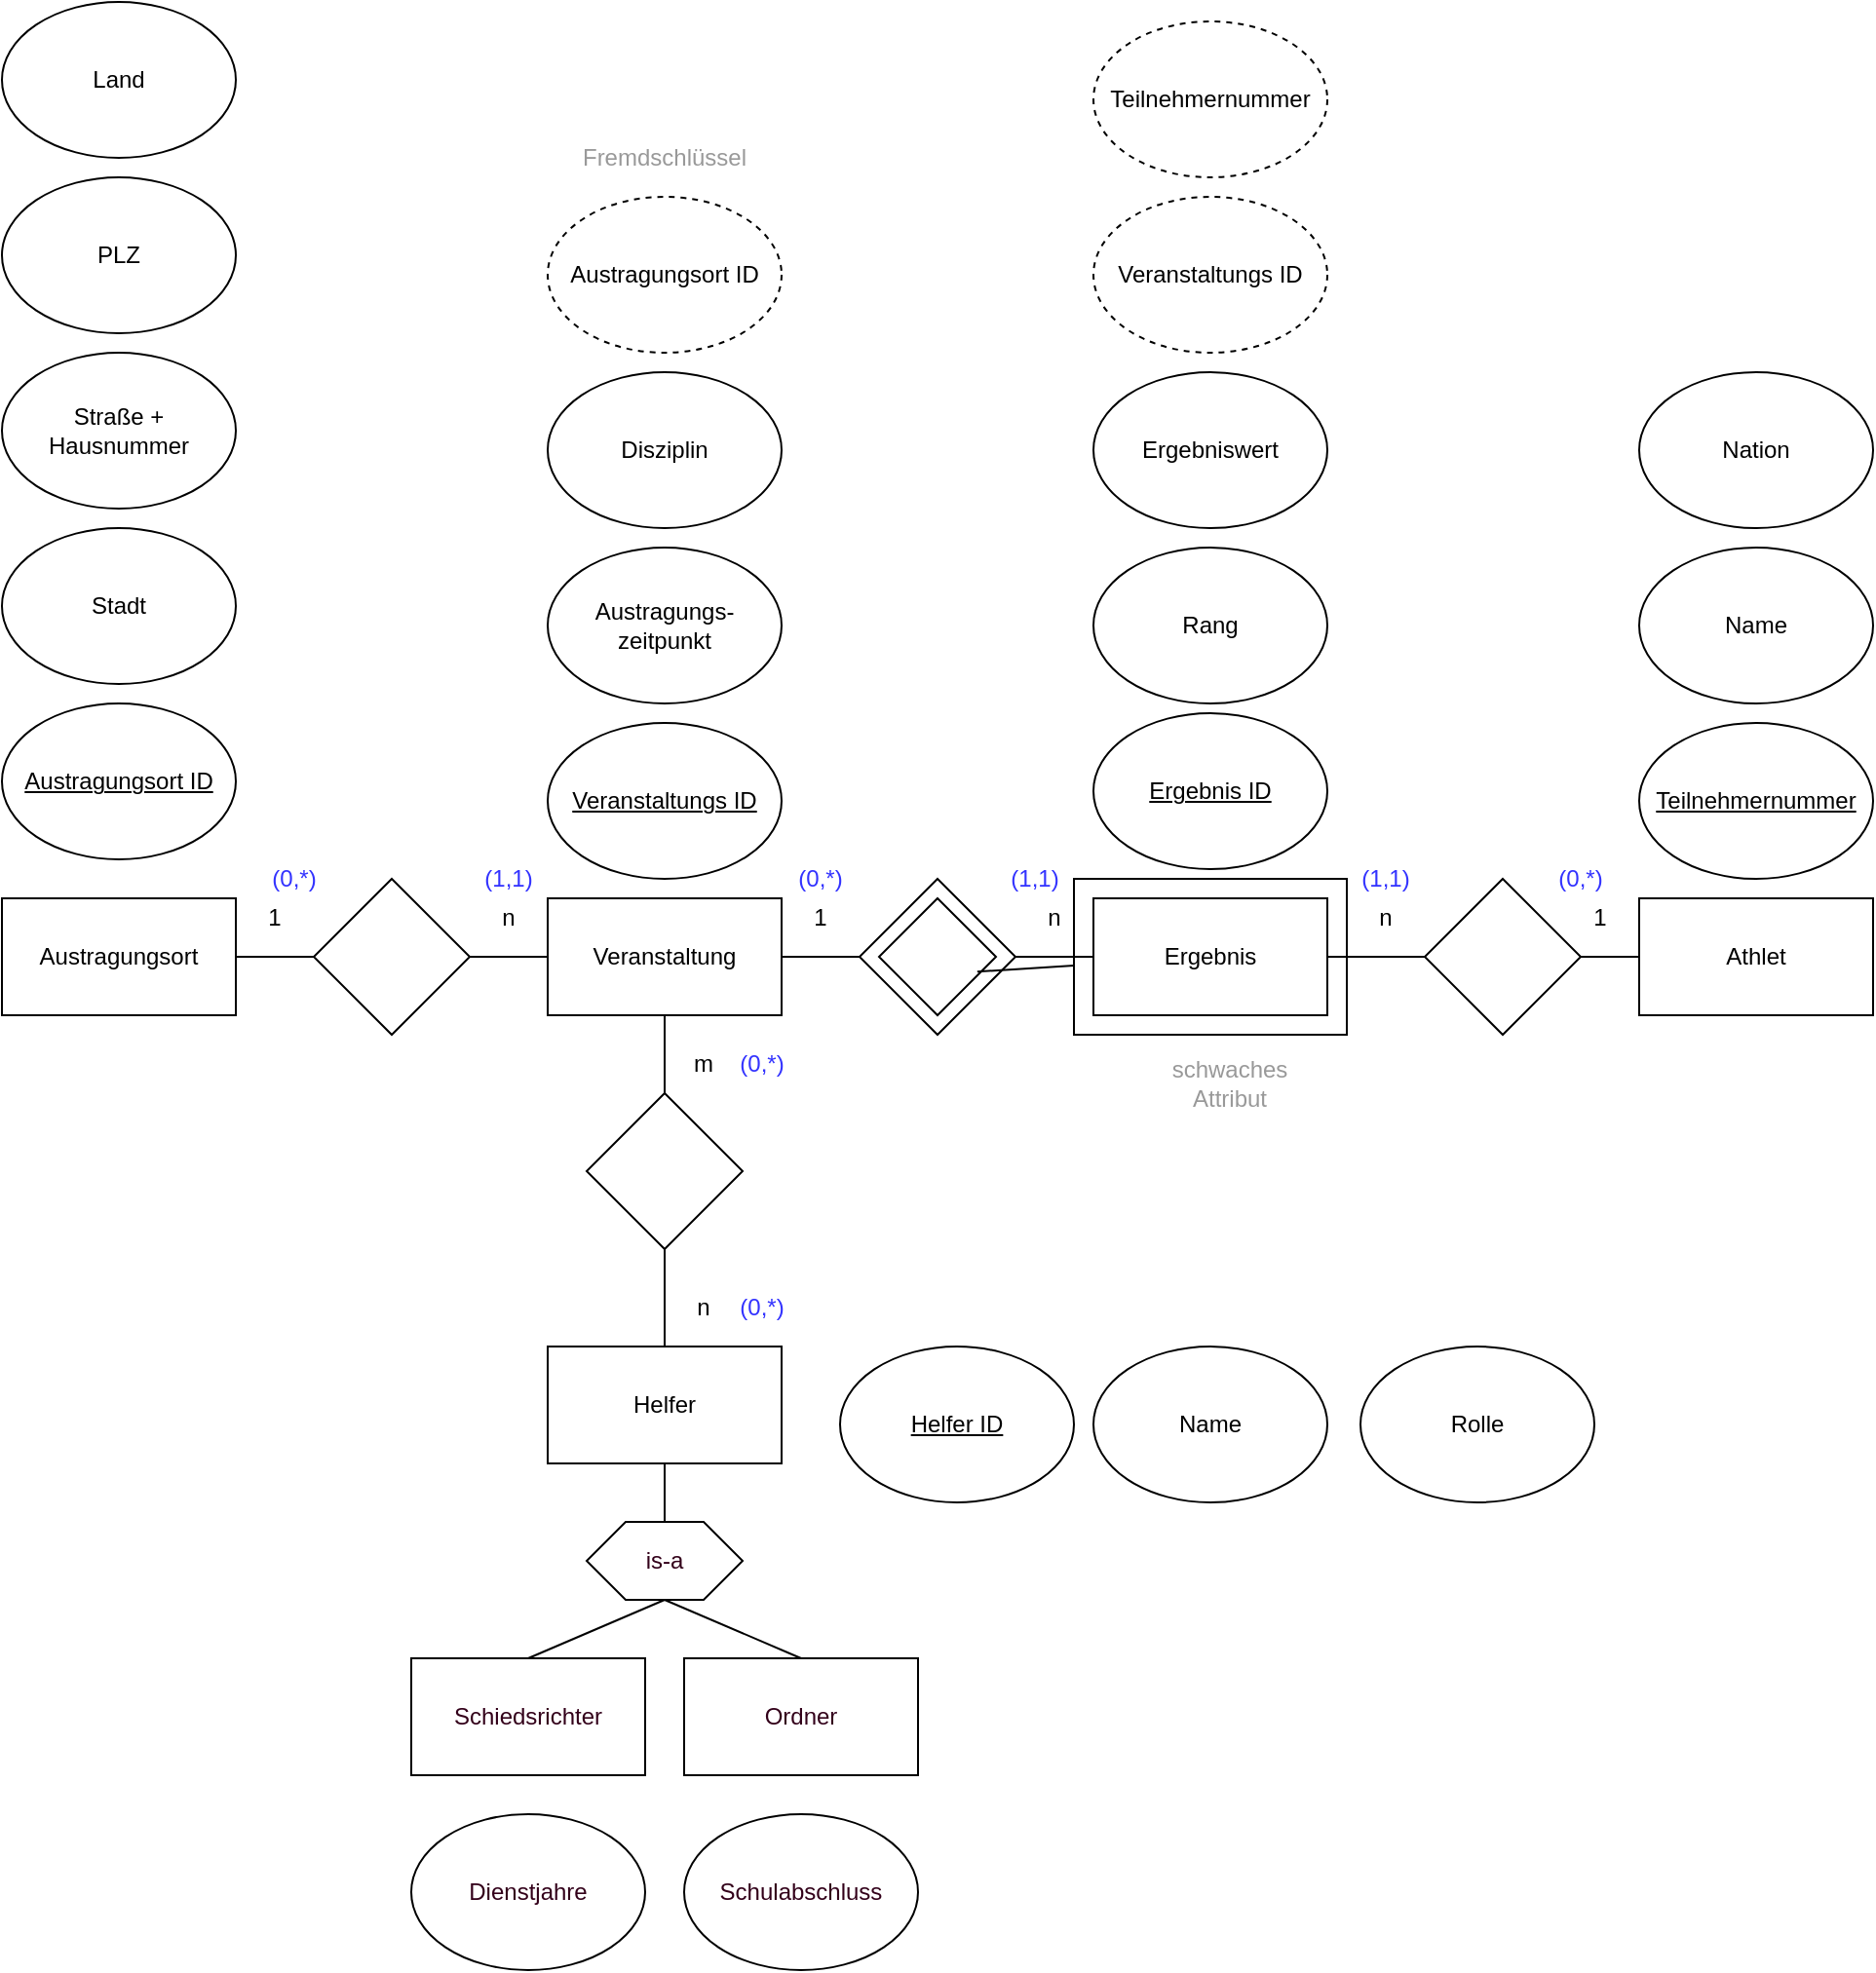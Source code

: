 <mxfile version="13.2.4" type="device"><diagram id="1wir08iwnFoNyQBWrYOn" name="Page-1"><mxGraphModel dx="434" dy="250" grid="1" gridSize="10" guides="1" tooltips="1" connect="1" arrows="1" fold="1" page="1" pageScale="1" pageWidth="1654" pageHeight="1169" math="0" shadow="0"><root><mxCell id="0"/><mxCell id="1" parent="0"/><mxCell id="u5IPkqRMdlEU--D540hI-1" value="" style="rhombus;whiteSpace=wrap;html=1;" parent="1" vertex="1"><mxGeometry x="230" y="500" width="80" height="80" as="geometry"/></mxCell><mxCell id="u5IPkqRMdlEU--D540hI-2" value="Veranstaltung" style="rounded=0;whiteSpace=wrap;html=1;" parent="1" vertex="1"><mxGeometry x="350" y="510" width="120" height="60" as="geometry"/></mxCell><mxCell id="u5IPkqRMdlEU--D540hI-3" value="Veranstaltungs ID" style="ellipse;whiteSpace=wrap;html=1;fontStyle=4" parent="1" vertex="1"><mxGeometry x="350" y="420" width="120" height="80" as="geometry"/></mxCell><mxCell id="u5IPkqRMdlEU--D540hI-4" value="Austragungs-zeitpunkt" style="ellipse;whiteSpace=wrap;html=1;" parent="1" vertex="1"><mxGeometry x="350" y="330" width="120" height="80" as="geometry"/></mxCell><mxCell id="u5IPkqRMdlEU--D540hI-5" value="Disziplin" style="ellipse;whiteSpace=wrap;html=1;" parent="1" vertex="1"><mxGeometry x="350" y="240" width="120" height="80" as="geometry"/></mxCell><mxCell id="u5IPkqRMdlEU--D540hI-6" value="Athlet" style="rounded=0;whiteSpace=wrap;html=1;" parent="1" vertex="1"><mxGeometry x="910" y="510" width="120" height="60" as="geometry"/></mxCell><mxCell id="u5IPkqRMdlEU--D540hI-7" value="Teilnehmernummer" style="ellipse;whiteSpace=wrap;html=1;fontStyle=4" parent="1" vertex="1"><mxGeometry x="910" y="420" width="120" height="80" as="geometry"/></mxCell><mxCell id="u5IPkqRMdlEU--D540hI-8" value="Name" style="ellipse;whiteSpace=wrap;html=1;" parent="1" vertex="1"><mxGeometry x="910" y="330" width="120" height="80" as="geometry"/></mxCell><mxCell id="u5IPkqRMdlEU--D540hI-9" value="Nation" style="ellipse;whiteSpace=wrap;html=1;" parent="1" vertex="1"><mxGeometry x="910" y="240" width="120" height="80" as="geometry"/></mxCell><mxCell id="u5IPkqRMdlEU--D540hI-10" value="Austragungsort" style="rounded=0;whiteSpace=wrap;html=1;" parent="1" vertex="1"><mxGeometry x="70" y="510" width="120" height="60" as="geometry"/></mxCell><mxCell id="u5IPkqRMdlEU--D540hI-11" value="Austragungsort ID" style="ellipse;whiteSpace=wrap;html=1;fontStyle=4" parent="1" vertex="1"><mxGeometry x="70" y="410" width="120" height="80" as="geometry"/></mxCell><mxCell id="u5IPkqRMdlEU--D540hI-12" value="Stadt" style="ellipse;whiteSpace=wrap;html=1;" parent="1" vertex="1"><mxGeometry x="70" y="320" width="120" height="80" as="geometry"/></mxCell><mxCell id="u5IPkqRMdlEU--D540hI-13" value="Straße + Hausnummer" style="ellipse;whiteSpace=wrap;html=1;" parent="1" vertex="1"><mxGeometry x="70" y="230" width="120" height="80" as="geometry"/></mxCell><mxCell id="u5IPkqRMdlEU--D540hI-14" value="PLZ" style="ellipse;whiteSpace=wrap;html=1;" parent="1" vertex="1"><mxGeometry x="70" y="140" width="120" height="80" as="geometry"/></mxCell><mxCell id="u5IPkqRMdlEU--D540hI-15" value="Land" style="ellipse;whiteSpace=wrap;html=1;" parent="1" vertex="1"><mxGeometry x="70" y="50" width="120" height="80" as="geometry"/></mxCell><mxCell id="u5IPkqRMdlEU--D540hI-16" value="Helfer" style="rounded=0;whiteSpace=wrap;html=1;" parent="1" vertex="1"><mxGeometry x="350" y="740" width="120" height="60" as="geometry"/></mxCell><mxCell id="u5IPkqRMdlEU--D540hI-17" value="Helfer ID" style="ellipse;whiteSpace=wrap;html=1;fontStyle=4" parent="1" vertex="1"><mxGeometry x="500" y="740" width="120" height="80" as="geometry"/></mxCell><mxCell id="u5IPkqRMdlEU--D540hI-18" value="Ergebnis" style="rounded=0;whiteSpace=wrap;html=1;comic=0;" parent="1" vertex="1"><mxGeometry x="630" y="510" width="120" height="60" as="geometry"/></mxCell><mxCell id="u5IPkqRMdlEU--D540hI-19" value="Name" style="ellipse;whiteSpace=wrap;html=1;" parent="1" vertex="1"><mxGeometry x="630" y="740" width="120" height="80" as="geometry"/></mxCell><mxCell id="u5IPkqRMdlEU--D540hI-23" value="Ergebnis ID" style="ellipse;whiteSpace=wrap;html=1;fontStyle=4" parent="1" vertex="1"><mxGeometry x="630" y="415" width="120" height="80" as="geometry"/></mxCell><mxCell id="u5IPkqRMdlEU--D540hI-24" value="Rang" style="ellipse;whiteSpace=wrap;html=1;" parent="1" vertex="1"><mxGeometry x="630" y="330" width="120" height="80" as="geometry"/></mxCell><mxCell id="u5IPkqRMdlEU--D540hI-25" value="Ergebniswert" style="ellipse;whiteSpace=wrap;html=1;" parent="1" vertex="1"><mxGeometry x="630" y="240" width="120" height="80" as="geometry"/></mxCell><mxCell id="u5IPkqRMdlEU--D540hI-26" value="" style="endArrow=none;html=1;exitX=1;exitY=0.5;exitDx=0;exitDy=0;entryX=0;entryY=0.5;entryDx=0;entryDy=0;" parent="1" source="u5IPkqRMdlEU--D540hI-10" target="u5IPkqRMdlEU--D540hI-1" edge="1"><mxGeometry width="50" height="50" relative="1" as="geometry"><mxPoint x="240" y="680" as="sourcePoint"/><mxPoint x="290" y="630" as="targetPoint"/></mxGeometry></mxCell><mxCell id="u5IPkqRMdlEU--D540hI-27" value="" style="endArrow=none;html=1;exitX=1;exitY=0.5;exitDx=0;exitDy=0;entryX=0;entryY=0.5;entryDx=0;entryDy=0;" parent="1" source="u5IPkqRMdlEU--D540hI-1" target="u5IPkqRMdlEU--D540hI-2" edge="1"><mxGeometry width="50" height="50" relative="1" as="geometry"><mxPoint x="350" y="660" as="sourcePoint"/><mxPoint x="400" y="610" as="targetPoint"/></mxGeometry></mxCell><mxCell id="u5IPkqRMdlEU--D540hI-28" value="" style="rhombus;whiteSpace=wrap;html=1;" parent="1" vertex="1"><mxGeometry x="510" y="500" width="80" height="80" as="geometry"/></mxCell><mxCell id="u5IPkqRMdlEU--D540hI-29" value="" style="endArrow=none;html=1;exitX=1;exitY=0.5;exitDx=0;exitDy=0;entryX=0;entryY=0.5;entryDx=0;entryDy=0;" parent="1" source="u5IPkqRMdlEU--D540hI-28" edge="1"><mxGeometry width="50" height="50" relative="1" as="geometry"><mxPoint x="630" y="660" as="sourcePoint"/><mxPoint x="630.0" y="540" as="targetPoint"/></mxGeometry></mxCell><mxCell id="u5IPkqRMdlEU--D540hI-30" value="" style="endArrow=none;html=1;entryX=0;entryY=0.5;entryDx=0;entryDy=0;exitX=1;exitY=0.5;exitDx=0;exitDy=0;" parent="1" source="u5IPkqRMdlEU--D540hI-2" target="u5IPkqRMdlEU--D540hI-28" edge="1"><mxGeometry width="50" height="50" relative="1" as="geometry"><mxPoint x="380" y="680" as="sourcePoint"/><mxPoint x="430" y="630" as="targetPoint"/></mxGeometry></mxCell><mxCell id="u5IPkqRMdlEU--D540hI-31" value="" style="rhombus;whiteSpace=wrap;html=1;" parent="1" vertex="1"><mxGeometry x="800" y="500" width="80" height="80" as="geometry"/></mxCell><mxCell id="u5IPkqRMdlEU--D540hI-32" value="" style="endArrow=none;html=1;exitX=1;exitY=0.5;exitDx=0;exitDy=0;entryX=0;entryY=0.5;entryDx=0;entryDy=0;" parent="1" source="u5IPkqRMdlEU--D540hI-31" target="u5IPkqRMdlEU--D540hI-6" edge="1"><mxGeometry width="50" height="50" relative="1" as="geometry"><mxPoint x="1177" y="660" as="sourcePoint"/><mxPoint x="900" y="730" as="targetPoint"/></mxGeometry></mxCell><mxCell id="u5IPkqRMdlEU--D540hI-33" value="" style="endArrow=none;html=1;entryX=0;entryY=0.5;entryDx=0;entryDy=0;exitX=1;exitY=0.5;exitDx=0;exitDy=0;" parent="1" source="u5IPkqRMdlEU--D540hI-18" target="u5IPkqRMdlEU--D540hI-31" edge="1"><mxGeometry width="50" height="50" relative="1" as="geometry"><mxPoint x="1017.0" y="540" as="sourcePoint"/><mxPoint x="977" y="630" as="targetPoint"/></mxGeometry></mxCell><mxCell id="u5IPkqRMdlEU--D540hI-34" value="" style="rhombus;whiteSpace=wrap;html=1;" parent="1" vertex="1"><mxGeometry x="370" y="610" width="80" height="80" as="geometry"/></mxCell><mxCell id="u5IPkqRMdlEU--D540hI-35" value="" style="endArrow=none;html=1;exitX=0.5;exitY=1;exitDx=0;exitDy=0;entryX=0.5;entryY=0;entryDx=0;entryDy=0;" parent="1" source="u5IPkqRMdlEU--D540hI-2" target="u5IPkqRMdlEU--D540hI-34" edge="1"><mxGeometry width="50" height="50" relative="1" as="geometry"><mxPoint x="630" y="710" as="sourcePoint"/><mxPoint x="680" y="660" as="targetPoint"/></mxGeometry></mxCell><mxCell id="u5IPkqRMdlEU--D540hI-36" value="" style="endArrow=none;html=1;exitX=0.5;exitY=1;exitDx=0;exitDy=0;entryX=0.5;entryY=0;entryDx=0;entryDy=0;" parent="1" source="u5IPkqRMdlEU--D540hI-34" target="u5IPkqRMdlEU--D540hI-16" edge="1"><mxGeometry width="50" height="50" relative="1" as="geometry"><mxPoint x="570" y="740" as="sourcePoint"/><mxPoint x="620" y="690" as="targetPoint"/></mxGeometry></mxCell><mxCell id="u5IPkqRMdlEU--D540hI-40" value="n" style="text;html=1;strokeColor=none;fillColor=none;align=center;verticalAlign=middle;whiteSpace=wrap;rounded=0;" parent="1" vertex="1"><mxGeometry x="310" y="510" width="40" height="20" as="geometry"/></mxCell><mxCell id="u5IPkqRMdlEU--D540hI-42" value="1" style="text;html=1;strokeColor=none;fillColor=none;align=center;verticalAlign=middle;whiteSpace=wrap;rounded=0;" parent="1" vertex="1"><mxGeometry x="190" y="510" width="40" height="20" as="geometry"/></mxCell><mxCell id="u5IPkqRMdlEU--D540hI-43" value="n" style="text;html=1;strokeColor=none;fillColor=none;align=center;verticalAlign=middle;whiteSpace=wrap;rounded=0;" parent="1" vertex="1"><mxGeometry x="590" y="510" width="40" height="20" as="geometry"/></mxCell><mxCell id="u5IPkqRMdlEU--D540hI-44" value="1" style="text;html=1;strokeColor=none;fillColor=none;align=center;verticalAlign=middle;whiteSpace=wrap;rounded=0;" parent="1" vertex="1"><mxGeometry x="470" y="510" width="40" height="20" as="geometry"/></mxCell><mxCell id="u5IPkqRMdlEU--D540hI-45" value="n" style="text;html=1;strokeColor=none;fillColor=none;align=center;verticalAlign=middle;whiteSpace=wrap;rounded=0;" parent="1" vertex="1"><mxGeometry x="760" y="510" width="40" height="20" as="geometry"/></mxCell><mxCell id="u5IPkqRMdlEU--D540hI-46" value="1" style="text;html=1;strokeColor=none;fillColor=none;align=center;verticalAlign=middle;whiteSpace=wrap;rounded=0;" parent="1" vertex="1"><mxGeometry x="870" y="510" width="40" height="20" as="geometry"/></mxCell><mxCell id="u5IPkqRMdlEU--D540hI-47" value="n" style="text;html=1;strokeColor=none;fillColor=none;align=center;verticalAlign=middle;whiteSpace=wrap;rounded=0;" parent="1" vertex="1"><mxGeometry x="410" y="710" width="40" height="20" as="geometry"/></mxCell><mxCell id="u5IPkqRMdlEU--D540hI-48" value="m" style="text;html=1;strokeColor=none;fillColor=none;align=center;verticalAlign=middle;whiteSpace=wrap;rounded=0;" parent="1" vertex="1"><mxGeometry x="410" y="585" width="40" height="20" as="geometry"/></mxCell><mxCell id="u5IPkqRMdlEU--D540hI-67" value="Rolle" style="ellipse;whiteSpace=wrap;html=1;" parent="1" vertex="1"><mxGeometry x="767" y="740" width="120" height="80" as="geometry"/></mxCell><mxCell id="u5IPkqRMdlEU--D540hI-69" value="(1,1)" style="text;html=1;strokeColor=none;fillColor=none;align=center;verticalAlign=middle;whiteSpace=wrap;rounded=0;fontColor=#3333FF;" parent="1" vertex="1"><mxGeometry x="310" y="490" width="40" height="20" as="geometry"/></mxCell><mxCell id="u5IPkqRMdlEU--D540hI-70" value="(0,*)" style="text;html=1;strokeColor=none;fillColor=none;align=center;verticalAlign=middle;whiteSpace=wrap;rounded=0;fontColor=#3333FF;" parent="1" vertex="1"><mxGeometry x="200" y="490" width="40" height="20" as="geometry"/></mxCell><mxCell id="u5IPkqRMdlEU--D540hI-72" value="(0,*)" style="text;html=1;strokeColor=none;fillColor=none;align=center;verticalAlign=middle;whiteSpace=wrap;rounded=0;fontColor=#3333FF;" parent="1" vertex="1"><mxGeometry x="470" y="490" width="40" height="20" as="geometry"/></mxCell><mxCell id="u5IPkqRMdlEU--D540hI-73" value="(1,1)" style="text;html=1;strokeColor=none;fillColor=none;align=center;verticalAlign=middle;whiteSpace=wrap;rounded=0;fontColor=#3333FF;" parent="1" vertex="1"><mxGeometry x="580" y="490" width="40" height="20" as="geometry"/></mxCell><mxCell id="u5IPkqRMdlEU--D540hI-74" value="(1,1)" style="text;html=1;strokeColor=none;fillColor=none;align=center;verticalAlign=middle;whiteSpace=wrap;rounded=0;fontColor=#3333FF;" parent="1" vertex="1"><mxGeometry x="760" y="490" width="40" height="20" as="geometry"/></mxCell><mxCell id="u5IPkqRMdlEU--D540hI-76" value="(0,*)" style="text;html=1;strokeColor=none;fillColor=none;align=center;verticalAlign=middle;whiteSpace=wrap;rounded=0;fontColor=#3333FF;" parent="1" vertex="1"><mxGeometry x="860" y="490" width="40" height="20" as="geometry"/></mxCell><mxCell id="u5IPkqRMdlEU--D540hI-78" value="(0,*)" style="text;html=1;strokeColor=none;fillColor=none;align=center;verticalAlign=middle;whiteSpace=wrap;rounded=0;fontColor=#3333FF;" parent="1" vertex="1"><mxGeometry x="440" y="585" width="40" height="20" as="geometry"/></mxCell><mxCell id="u5IPkqRMdlEU--D540hI-79" value="(0,*)" style="text;html=1;strokeColor=none;fillColor=none;align=center;verticalAlign=middle;whiteSpace=wrap;rounded=0;fontColor=#3333FF;" parent="1" vertex="1"><mxGeometry x="440" y="710" width="40" height="20" as="geometry"/></mxCell><mxCell id="u5IPkqRMdlEU--D540hI-80" value="" style="rounded=0;whiteSpace=wrap;html=1;comic=0;fontColor=#3333FF;fillColor=none;" parent="1" vertex="1"><mxGeometry x="620" y="500" width="140" height="80" as="geometry"/></mxCell><mxCell id="u5IPkqRMdlEU--D540hI-81" value="is-a" style="shape=hexagon;perimeter=hexagonPerimeter2;whiteSpace=wrap;html=1;comic=0;fillColor=none;fontColor=#33001A;" parent="1" vertex="1"><mxGeometry x="370" y="830" width="80" height="40" as="geometry"/></mxCell><mxCell id="u5IPkqRMdlEU--D540hI-82" value="Ordner" style="rounded=0;whiteSpace=wrap;html=1;comic=0;fillColor=#ffffff;fontColor=#33001A;strokeColor=#000000;" parent="1" vertex="1"><mxGeometry x="420" y="900" width="120" height="60" as="geometry"/></mxCell><mxCell id="u5IPkqRMdlEU--D540hI-83" value="Schiedsrichter" style="rounded=0;whiteSpace=wrap;html=1;comic=0;strokeColor=#000000;fillColor=#ffffff;fontColor=#33001A;" parent="1" vertex="1"><mxGeometry x="280" y="900" width="120" height="60" as="geometry"/></mxCell><mxCell id="u5IPkqRMdlEU--D540hI-84" value="" style="endArrow=none;html=1;fontColor=#33001A;exitX=0.5;exitY=1;exitDx=0;exitDy=0;entryX=0.5;entryY=0;entryDx=0;entryDy=0;" parent="1" source="u5IPkqRMdlEU--D540hI-16" target="u5IPkqRMdlEU--D540hI-81" edge="1"><mxGeometry width="50" height="50" relative="1" as="geometry"><mxPoint x="630" y="850" as="sourcePoint"/><mxPoint x="680" y="800" as="targetPoint"/></mxGeometry></mxCell><mxCell id="u5IPkqRMdlEU--D540hI-86" value="Dienstjahre" style="ellipse;whiteSpace=wrap;html=1;comic=0;strokeColor=#000000;fillColor=#ffffff;fontColor=#33001A;" parent="1" vertex="1"><mxGeometry x="280" y="980" width="120" height="80" as="geometry"/></mxCell><mxCell id="u5IPkqRMdlEU--D540hI-87" value="Schulabschluss" style="ellipse;whiteSpace=wrap;html=1;comic=0;strokeColor=#000000;fillColor=#ffffff;fontColor=#33001A;" parent="1" vertex="1"><mxGeometry x="420" y="980" width="120" height="80" as="geometry"/></mxCell><mxCell id="u5IPkqRMdlEU--D540hI-88" value="" style="endArrow=none;html=1;fontColor=#33001A;exitX=0.5;exitY=1;exitDx=0;exitDy=0;entryX=0.5;entryY=0;entryDx=0;entryDy=0;" parent="1" source="u5IPkqRMdlEU--D540hI-81" target="u5IPkqRMdlEU--D540hI-82" edge="1"><mxGeometry width="50" height="50" relative="1" as="geometry"><mxPoint x="640" y="920" as="sourcePoint"/><mxPoint x="690" y="870" as="targetPoint"/></mxGeometry></mxCell><mxCell id="u5IPkqRMdlEU--D540hI-89" value="" style="endArrow=none;html=1;fontColor=#33001A;entryX=0.5;entryY=1;entryDx=0;entryDy=0;exitX=0.5;exitY=0;exitDx=0;exitDy=0;" parent="1" source="u5IPkqRMdlEU--D540hI-83" target="u5IPkqRMdlEU--D540hI-81" edge="1"><mxGeometry width="50" height="50" relative="1" as="geometry"><mxPoint x="120" y="1080" as="sourcePoint"/><mxPoint x="170" y="1030" as="targetPoint"/></mxGeometry></mxCell><mxCell id="u5IPkqRMdlEU--D540hI-92" value="Austragungsort ID" style="ellipse;whiteSpace=wrap;html=1;fontStyle=0;labelBorderColor=none;dashed=1;" parent="1" vertex="1"><mxGeometry x="350" y="150" width="120" height="80" as="geometry"/></mxCell><mxCell id="u5IPkqRMdlEU--D540hI-94" value="Fremdschlüssel" style="text;html=1;strokeColor=none;fillColor=none;align=center;verticalAlign=middle;whiteSpace=wrap;rounded=0;dashed=1;comic=0;fontColor=#999999;" parent="1" vertex="1"><mxGeometry x="360" y="120" width="100" height="20" as="geometry"/></mxCell><mxCell id="u5IPkqRMdlEU--D540hI-97" value="schwaches Attribut" style="text;html=1;strokeColor=none;fillColor=none;align=center;verticalAlign=middle;whiteSpace=wrap;rounded=0;dashed=1;comic=0;fontColor=#999999;" parent="1" vertex="1"><mxGeometry x="650" y="595" width="100" height="20" as="geometry"/></mxCell><mxCell id="u5IPkqRMdlEU--D540hI-98" value="Veranstaltungs ID" style="ellipse;whiteSpace=wrap;html=1;fontStyle=0;dashed=1;" parent="1" vertex="1"><mxGeometry x="630" y="150" width="120" height="80" as="geometry"/></mxCell><mxCell id="u5IPkqRMdlEU--D540hI-99" value="Teilnehmernummer" style="ellipse;whiteSpace=wrap;html=1;fontStyle=0;dashed=1;" parent="1" vertex="1"><mxGeometry x="630" y="60" width="120" height="80" as="geometry"/></mxCell><mxCell id="xhMAsFWSC5bbEc36GfPk-1" value="" style="rhombus;whiteSpace=wrap;html=1;" vertex="1" parent="1"><mxGeometry x="520" y="510" width="60" height="60" as="geometry"/></mxCell><mxCell id="xhMAsFWSC5bbEc36GfPk-3" value="" style="endArrow=none;html=1;exitX=0.84;exitY=0.627;exitDx=0;exitDy=0;exitPerimeter=0;" edge="1" parent="1" source="xhMAsFWSC5bbEc36GfPk-1" target="u5IPkqRMdlEU--D540hI-80"><mxGeometry width="50" height="50" relative="1" as="geometry"><mxPoint x="600" y="550" as="sourcePoint"/><mxPoint x="610" y="640" as="targetPoint"/></mxGeometry></mxCell></root></mxGraphModel></diagram></mxfile>
